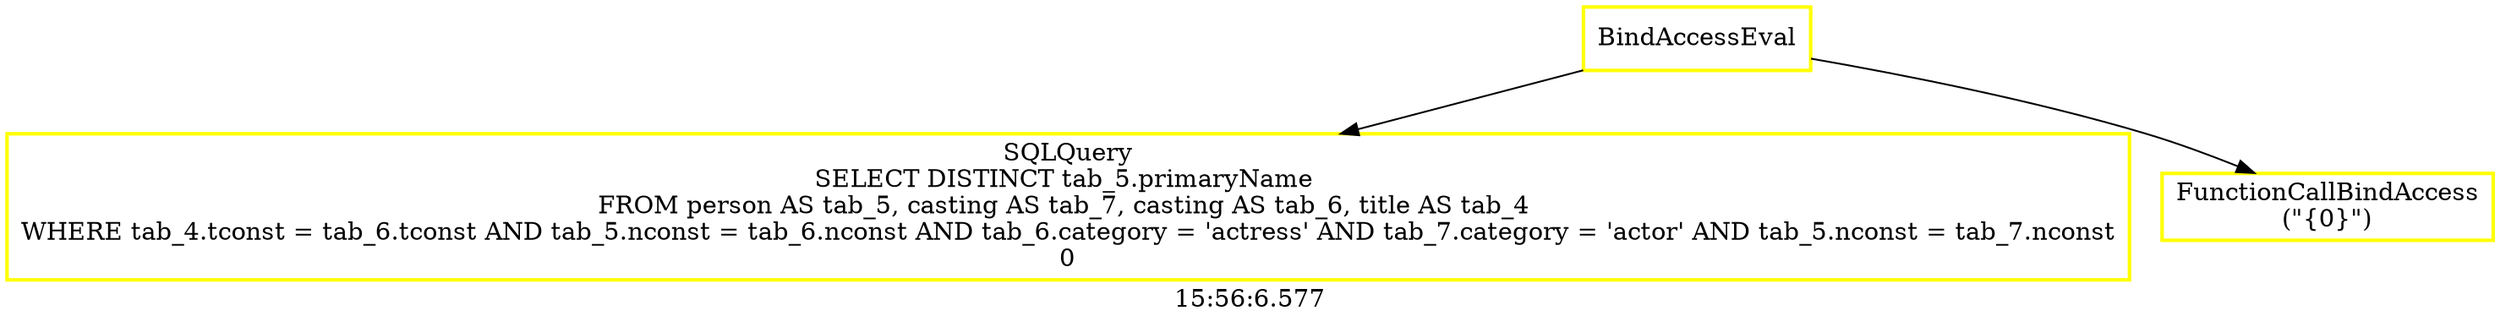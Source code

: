 digraph  g{ graph[label = "15:56:6.577"]
node [shape=rectangle, color=black, fontcolor=black, style=bold] edge [color=black] 0 [label="BindAccessEval", color = yellow] ; 
1 [label="SQLQuery
SELECT DISTINCT tab_5.primaryName 
FROM person AS tab_5, casting AS tab_7, casting AS tab_6, title AS tab_4 
WHERE tab_4.tconst = tab_6.tconst AND tab_5.nconst = tab_6.nconst AND tab_6.category = 'actress' AND tab_7.category = 'actor' AND tab_5.nconst = tab_7.nconst
0", color = yellow] ; 
0 -> 1 ; 
2 [label="FunctionCallBindAccess
(\"{0}\")", color = yellow] ; 
0 -> 2 ; 
}

